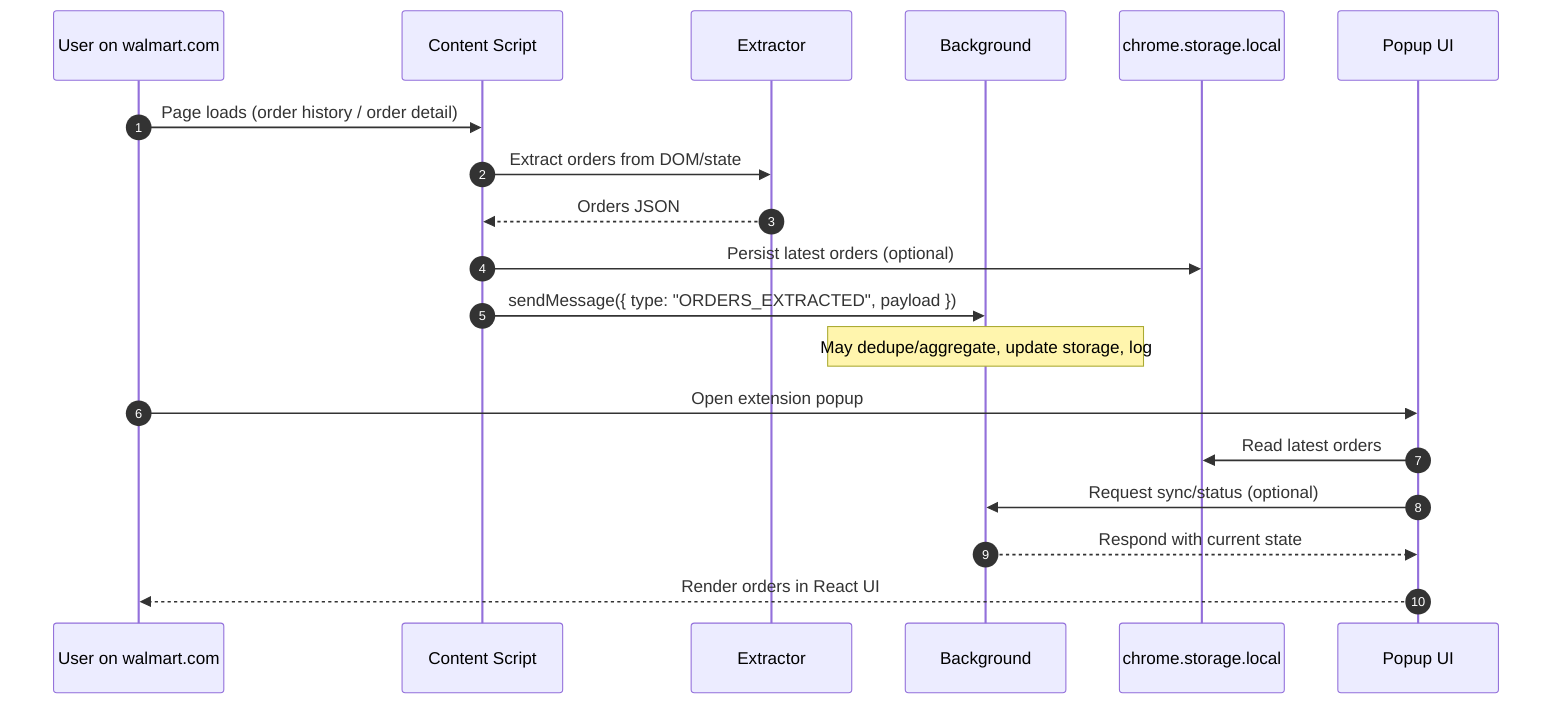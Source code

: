 sequenceDiagram
  autonumber
  participant U as User on walmart.com
  participant CS as Content Script
  participant EX as Extractor
  participant BG as Background
  participant ST as chrome.storage.local
  participant POP as Popup UI

  U->>CS: Page loads (order history / order detail)
  CS->>EX: Extract orders from DOM/state
  EX-->>CS: Orders JSON
  CS->>ST: Persist latest orders (optional)
  CS->>BG: sendMessage({ type: "ORDERS_EXTRACTED", payload })
  Note over BG: May dedupe/aggregate, update storage, log

  U->>POP: Open extension popup
  POP->>ST: Read latest orders
  POP->>BG: Request sync/status (optional)
  BG-->>POP: Respond with current state
  POP-->>U: Render orders in React UI